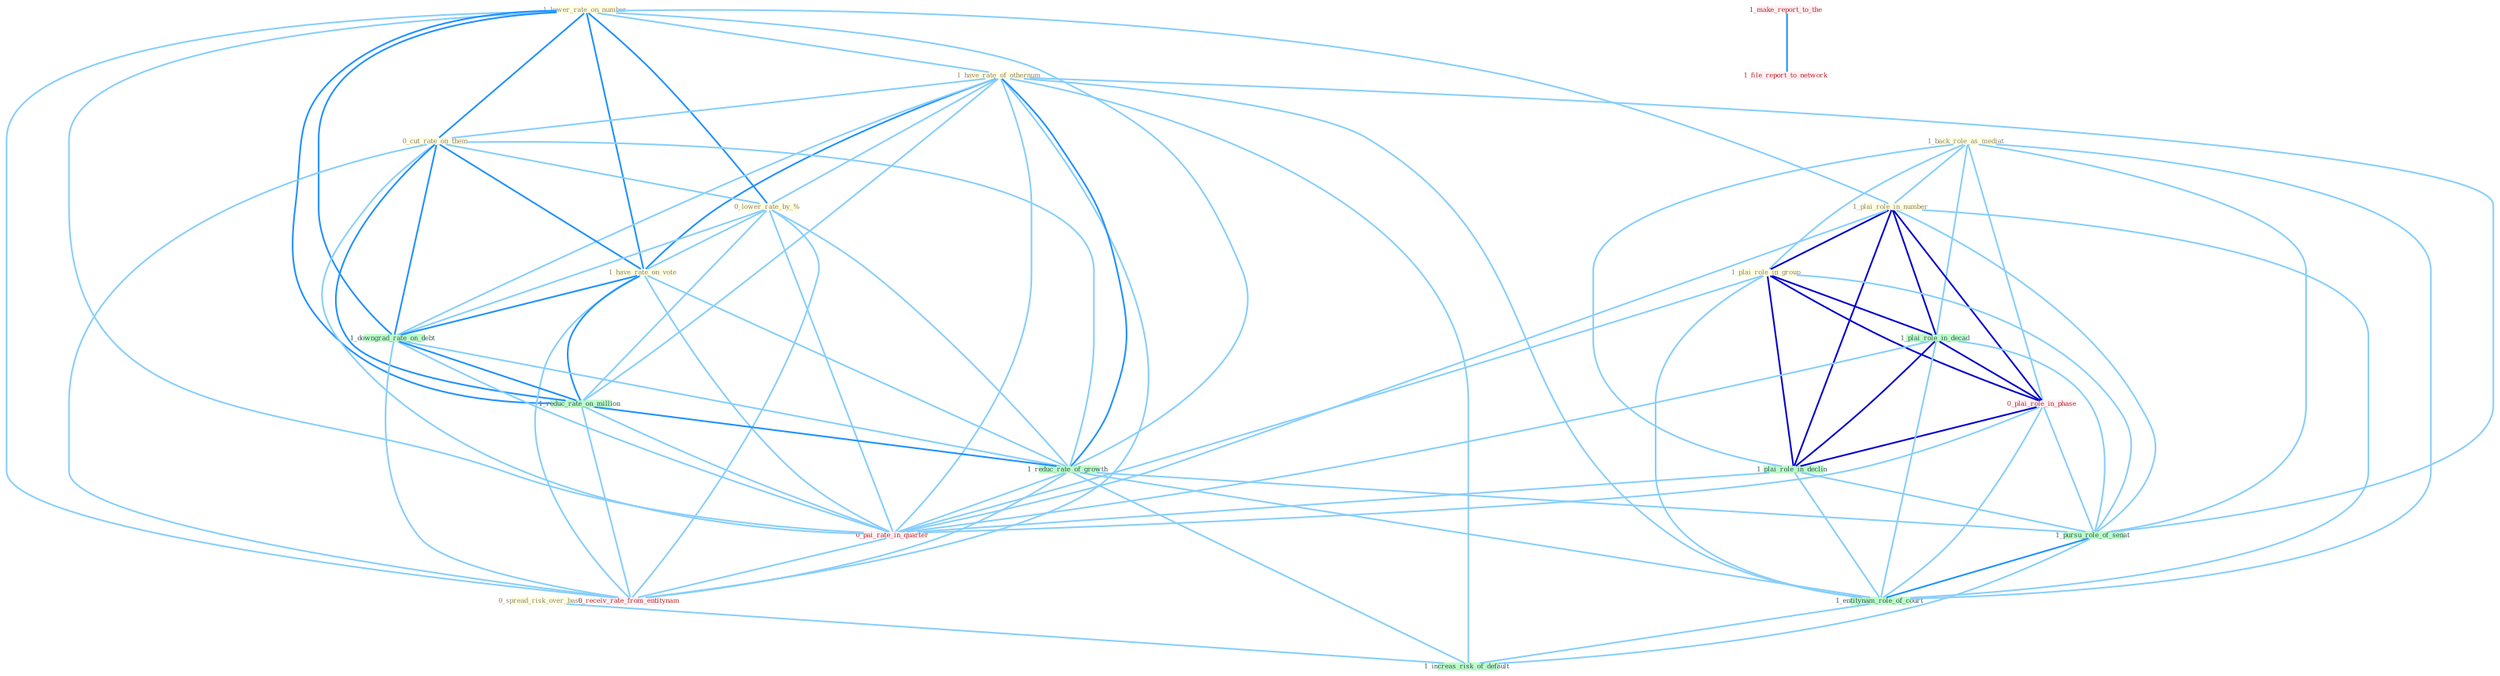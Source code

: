 Graph G{ 
    node
    [shape=polygon,style=filled,width=.5,height=.06,color="#BDFCC9",fixedsize=true,fontsize=4,
    fontcolor="#2f4f4f"];
    {node
    [color="#ffffe0", fontcolor="#8b7d6b"] "1_lower_rate_on_number " "1_have_rate_of_othernum " "1_back_role_as_mediat " "1_plai_role_in_number " "0_cut_rate_on_them " "1_plai_role_in_group " "0_spread_risk_over_base " "0_lower_rate_by_% " "1_have_rate_on_vote "}
{node [color="#fff0f5", fontcolor="#b22222"] "0_plai_role_in_phase " "1_make_report_to_the " "0_pai_rate_in_quarter " "1_file_report_to_network " "0_receiv_rate_from_entitynam "}
edge [color="#B0E2FF"];

	"1_lower_rate_on_number " -- "1_have_rate_of_othernum " [w="1", color="#87cefa" ];
	"1_lower_rate_on_number " -- "1_plai_role_in_number " [w="1", color="#87cefa" ];
	"1_lower_rate_on_number " -- "0_cut_rate_on_them " [w="2", color="#1e90ff" , len=0.8];
	"1_lower_rate_on_number " -- "0_lower_rate_by_% " [w="2", color="#1e90ff" , len=0.8];
	"1_lower_rate_on_number " -- "1_have_rate_on_vote " [w="2", color="#1e90ff" , len=0.8];
	"1_lower_rate_on_number " -- "1_downgrad_rate_on_debt " [w="2", color="#1e90ff" , len=0.8];
	"1_lower_rate_on_number " -- "1_reduc_rate_on_million " [w="2", color="#1e90ff" , len=0.8];
	"1_lower_rate_on_number " -- "1_reduc_rate_of_growth " [w="1", color="#87cefa" ];
	"1_lower_rate_on_number " -- "0_pai_rate_in_quarter " [w="1", color="#87cefa" ];
	"1_lower_rate_on_number " -- "0_receiv_rate_from_entitynam " [w="1", color="#87cefa" ];
	"1_have_rate_of_othernum " -- "0_cut_rate_on_them " [w="1", color="#87cefa" ];
	"1_have_rate_of_othernum " -- "0_lower_rate_by_% " [w="1", color="#87cefa" ];
	"1_have_rate_of_othernum " -- "1_have_rate_on_vote " [w="2", color="#1e90ff" , len=0.8];
	"1_have_rate_of_othernum " -- "1_downgrad_rate_on_debt " [w="1", color="#87cefa" ];
	"1_have_rate_of_othernum " -- "1_reduc_rate_on_million " [w="1", color="#87cefa" ];
	"1_have_rate_of_othernum " -- "1_reduc_rate_of_growth " [w="2", color="#1e90ff" , len=0.8];
	"1_have_rate_of_othernum " -- "0_pai_rate_in_quarter " [w="1", color="#87cefa" ];
	"1_have_rate_of_othernum " -- "1_pursu_role_of_senat " [w="1", color="#87cefa" ];
	"1_have_rate_of_othernum " -- "1_entitynam_role_of_court " [w="1", color="#87cefa" ];
	"1_have_rate_of_othernum " -- "0_receiv_rate_from_entitynam " [w="1", color="#87cefa" ];
	"1_have_rate_of_othernum " -- "1_increas_risk_of_default " [w="1", color="#87cefa" ];
	"1_back_role_as_mediat " -- "1_plai_role_in_number " [w="1", color="#87cefa" ];
	"1_back_role_as_mediat " -- "1_plai_role_in_group " [w="1", color="#87cefa" ];
	"1_back_role_as_mediat " -- "1_plai_role_in_decad " [w="1", color="#87cefa" ];
	"1_back_role_as_mediat " -- "0_plai_role_in_phase " [w="1", color="#87cefa" ];
	"1_back_role_as_mediat " -- "1_plai_role_in_declin " [w="1", color="#87cefa" ];
	"1_back_role_as_mediat " -- "1_pursu_role_of_senat " [w="1", color="#87cefa" ];
	"1_back_role_as_mediat " -- "1_entitynam_role_of_court " [w="1", color="#87cefa" ];
	"1_plai_role_in_number " -- "1_plai_role_in_group " [w="3", color="#0000cd" , len=0.6];
	"1_plai_role_in_number " -- "1_plai_role_in_decad " [w="3", color="#0000cd" , len=0.6];
	"1_plai_role_in_number " -- "0_plai_role_in_phase " [w="3", color="#0000cd" , len=0.6];
	"1_plai_role_in_number " -- "1_plai_role_in_declin " [w="3", color="#0000cd" , len=0.6];
	"1_plai_role_in_number " -- "0_pai_rate_in_quarter " [w="1", color="#87cefa" ];
	"1_plai_role_in_number " -- "1_pursu_role_of_senat " [w="1", color="#87cefa" ];
	"1_plai_role_in_number " -- "1_entitynam_role_of_court " [w="1", color="#87cefa" ];
	"0_cut_rate_on_them " -- "0_lower_rate_by_% " [w="1", color="#87cefa" ];
	"0_cut_rate_on_them " -- "1_have_rate_on_vote " [w="2", color="#1e90ff" , len=0.8];
	"0_cut_rate_on_them " -- "1_downgrad_rate_on_debt " [w="2", color="#1e90ff" , len=0.8];
	"0_cut_rate_on_them " -- "1_reduc_rate_on_million " [w="2", color="#1e90ff" , len=0.8];
	"0_cut_rate_on_them " -- "1_reduc_rate_of_growth " [w="1", color="#87cefa" ];
	"0_cut_rate_on_them " -- "0_pai_rate_in_quarter " [w="1", color="#87cefa" ];
	"0_cut_rate_on_them " -- "0_receiv_rate_from_entitynam " [w="1", color="#87cefa" ];
	"1_plai_role_in_group " -- "1_plai_role_in_decad " [w="3", color="#0000cd" , len=0.6];
	"1_plai_role_in_group " -- "0_plai_role_in_phase " [w="3", color="#0000cd" , len=0.6];
	"1_plai_role_in_group " -- "1_plai_role_in_declin " [w="3", color="#0000cd" , len=0.6];
	"1_plai_role_in_group " -- "0_pai_rate_in_quarter " [w="1", color="#87cefa" ];
	"1_plai_role_in_group " -- "1_pursu_role_of_senat " [w="1", color="#87cefa" ];
	"1_plai_role_in_group " -- "1_entitynam_role_of_court " [w="1", color="#87cefa" ];
	"0_spread_risk_over_base " -- "1_increas_risk_of_default " [w="1", color="#87cefa" ];
	"0_lower_rate_by_% " -- "1_have_rate_on_vote " [w="1", color="#87cefa" ];
	"0_lower_rate_by_% " -- "1_downgrad_rate_on_debt " [w="1", color="#87cefa" ];
	"0_lower_rate_by_% " -- "1_reduc_rate_on_million " [w="1", color="#87cefa" ];
	"0_lower_rate_by_% " -- "1_reduc_rate_of_growth " [w="1", color="#87cefa" ];
	"0_lower_rate_by_% " -- "0_pai_rate_in_quarter " [w="1", color="#87cefa" ];
	"0_lower_rate_by_% " -- "0_receiv_rate_from_entitynam " [w="1", color="#87cefa" ];
	"1_have_rate_on_vote " -- "1_downgrad_rate_on_debt " [w="2", color="#1e90ff" , len=0.8];
	"1_have_rate_on_vote " -- "1_reduc_rate_on_million " [w="2", color="#1e90ff" , len=0.8];
	"1_have_rate_on_vote " -- "1_reduc_rate_of_growth " [w="1", color="#87cefa" ];
	"1_have_rate_on_vote " -- "0_pai_rate_in_quarter " [w="1", color="#87cefa" ];
	"1_have_rate_on_vote " -- "0_receiv_rate_from_entitynam " [w="1", color="#87cefa" ];
	"1_downgrad_rate_on_debt " -- "1_reduc_rate_on_million " [w="2", color="#1e90ff" , len=0.8];
	"1_downgrad_rate_on_debt " -- "1_reduc_rate_of_growth " [w="1", color="#87cefa" ];
	"1_downgrad_rate_on_debt " -- "0_pai_rate_in_quarter " [w="1", color="#87cefa" ];
	"1_downgrad_rate_on_debt " -- "0_receiv_rate_from_entitynam " [w="1", color="#87cefa" ];
	"1_reduc_rate_on_million " -- "1_reduc_rate_of_growth " [w="2", color="#1e90ff" , len=0.8];
	"1_reduc_rate_on_million " -- "0_pai_rate_in_quarter " [w="1", color="#87cefa" ];
	"1_reduc_rate_on_million " -- "0_receiv_rate_from_entitynam " [w="1", color="#87cefa" ];
	"1_plai_role_in_decad " -- "0_plai_role_in_phase " [w="3", color="#0000cd" , len=0.6];
	"1_plai_role_in_decad " -- "1_plai_role_in_declin " [w="3", color="#0000cd" , len=0.6];
	"1_plai_role_in_decad " -- "0_pai_rate_in_quarter " [w="1", color="#87cefa" ];
	"1_plai_role_in_decad " -- "1_pursu_role_of_senat " [w="1", color="#87cefa" ];
	"1_plai_role_in_decad " -- "1_entitynam_role_of_court " [w="1", color="#87cefa" ];
	"0_plai_role_in_phase " -- "1_plai_role_in_declin " [w="3", color="#0000cd" , len=0.6];
	"0_plai_role_in_phase " -- "0_pai_rate_in_quarter " [w="1", color="#87cefa" ];
	"0_plai_role_in_phase " -- "1_pursu_role_of_senat " [w="1", color="#87cefa" ];
	"0_plai_role_in_phase " -- "1_entitynam_role_of_court " [w="1", color="#87cefa" ];
	"1_reduc_rate_of_growth " -- "0_pai_rate_in_quarter " [w="1", color="#87cefa" ];
	"1_reduc_rate_of_growth " -- "1_pursu_role_of_senat " [w="1", color="#87cefa" ];
	"1_reduc_rate_of_growth " -- "1_entitynam_role_of_court " [w="1", color="#87cefa" ];
	"1_reduc_rate_of_growth " -- "0_receiv_rate_from_entitynam " [w="1", color="#87cefa" ];
	"1_reduc_rate_of_growth " -- "1_increas_risk_of_default " [w="1", color="#87cefa" ];
	"1_make_report_to_the " -- "1_file_report_to_network " [w="2", color="#1e90ff" , len=0.8];
	"1_plai_role_in_declin " -- "0_pai_rate_in_quarter " [w="1", color="#87cefa" ];
	"1_plai_role_in_declin " -- "1_pursu_role_of_senat " [w="1", color="#87cefa" ];
	"1_plai_role_in_declin " -- "1_entitynam_role_of_court " [w="1", color="#87cefa" ];
	"0_pai_rate_in_quarter " -- "0_receiv_rate_from_entitynam " [w="1", color="#87cefa" ];
	"1_pursu_role_of_senat " -- "1_entitynam_role_of_court " [w="2", color="#1e90ff" , len=0.8];
	"1_pursu_role_of_senat " -- "1_increas_risk_of_default " [w="1", color="#87cefa" ];
	"1_entitynam_role_of_court " -- "1_increas_risk_of_default " [w="1", color="#87cefa" ];
}